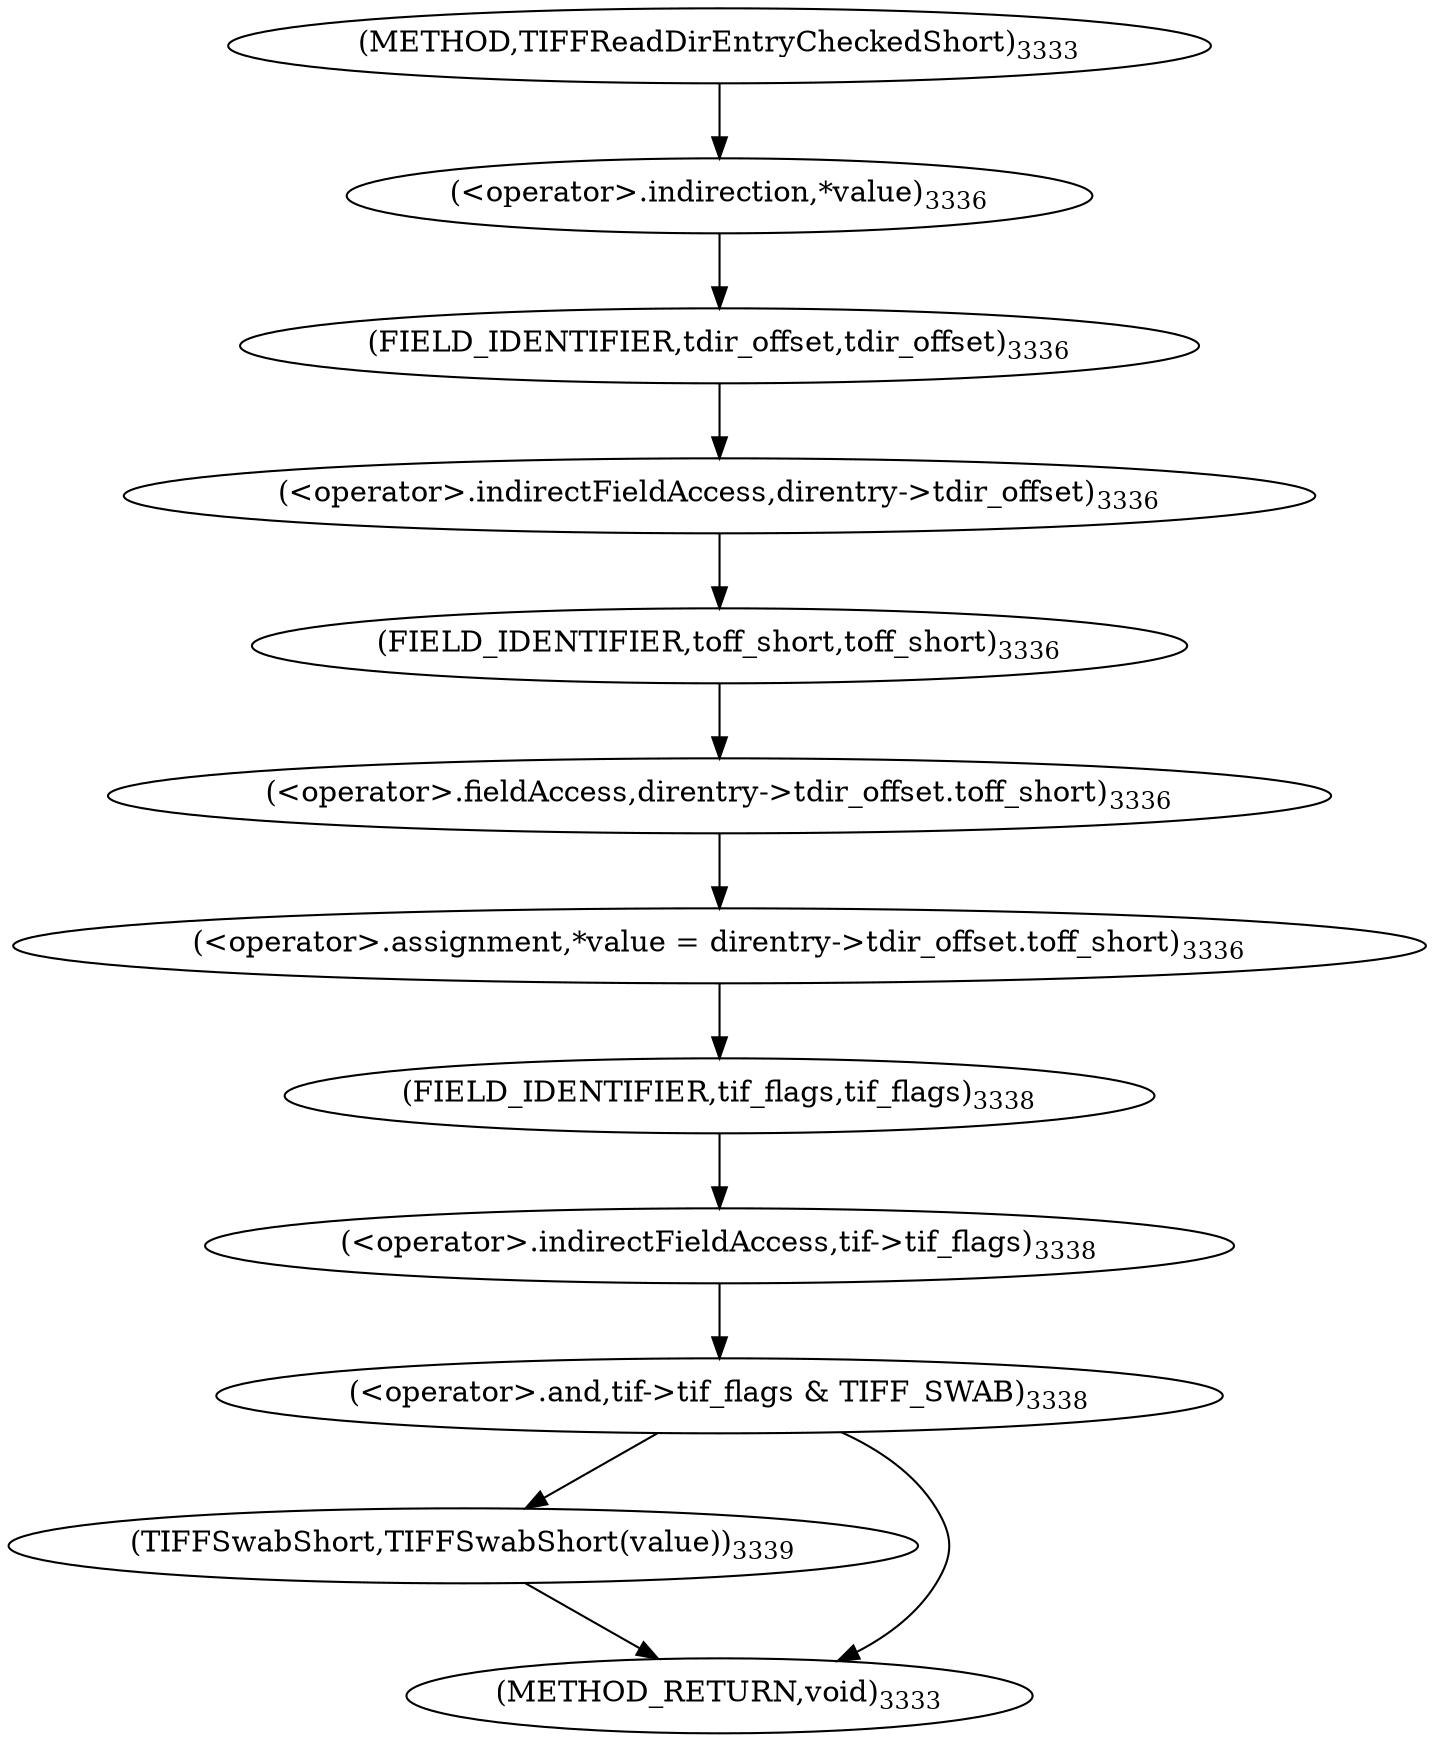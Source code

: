 digraph "TIFFReadDirEntryCheckedShort" {  
"86661" [label = <(&lt;operator&gt;.assignment,*value = direntry-&gt;tdir_offset.toff_short)<SUB>3336</SUB>> ]
"86662" [label = <(&lt;operator&gt;.indirection,*value)<SUB>3336</SUB>> ]
"86664" [label = <(&lt;operator&gt;.fieldAccess,direntry-&gt;tdir_offset.toff_short)<SUB>3336</SUB>> ]
"86670" [label = <(&lt;operator&gt;.and,tif-&gt;tif_flags &amp; TIFF_SWAB)<SUB>3338</SUB>> ]
"86665" [label = <(&lt;operator&gt;.indirectFieldAccess,direntry-&gt;tdir_offset)<SUB>3336</SUB>> ]
"86668" [label = <(FIELD_IDENTIFIER,toff_short,toff_short)<SUB>3336</SUB>> ]
"86671" [label = <(&lt;operator&gt;.indirectFieldAccess,tif-&gt;tif_flags)<SUB>3338</SUB>> ]
"86676" [label = <(TIFFSwabShort,TIFFSwabShort(value))<SUB>3339</SUB>> ]
"86667" [label = <(FIELD_IDENTIFIER,tdir_offset,tdir_offset)<SUB>3336</SUB>> ]
"86673" [label = <(FIELD_IDENTIFIER,tif_flags,tif_flags)<SUB>3338</SUB>> ]
"86656" [label = <(METHOD,TIFFReadDirEntryCheckedShort)<SUB>3333</SUB>> ]
"86678" [label = <(METHOD_RETURN,void)<SUB>3333</SUB>> ]
  "86661" -> "86673" 
  "86662" -> "86667" 
  "86664" -> "86661" 
  "86670" -> "86678" 
  "86670" -> "86676" 
  "86665" -> "86668" 
  "86668" -> "86664" 
  "86671" -> "86670" 
  "86676" -> "86678" 
  "86667" -> "86665" 
  "86673" -> "86671" 
  "86656" -> "86662" 
}
